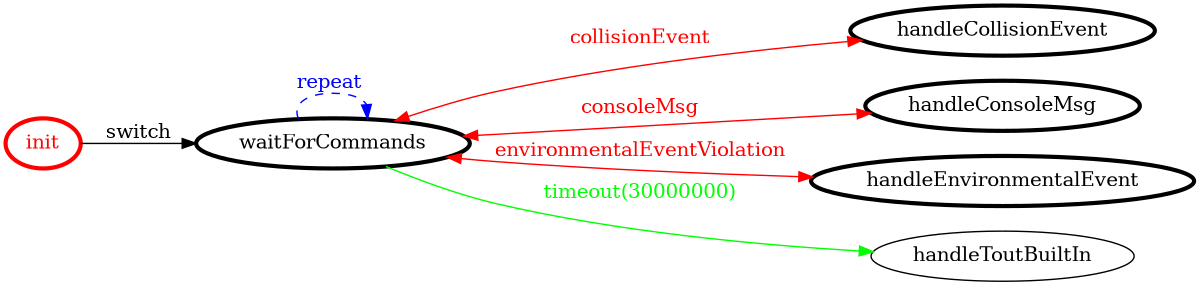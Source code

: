 /*
*
* A GraphViz DOT FSM description 
* Please use a GraphViz visualizer (like http://www.webgraphviz.com)
*  
*/

digraph finite_state_machine {
	rankdir=LR
	size="8,5"
	
	init [ color = red ][ fontcolor = red ][ penwidth = 3 ]
	handleCollisionEvent [ color = black ][ fontcolor = black ][ penwidth = 3 ]
	waitForCommands [ color = black ][ fontcolor = black ][ penwidth = 3 ]
	handleConsoleMsg [ color = black ][ fontcolor = black ][ penwidth = 3 ]
	handleEnvironmentalEvent [ color = black ][ fontcolor = black ][ penwidth = 3 ]
	
	waitForCommands -> handleConsoleMsg [ label = "consoleMsg" ][ color = red ][ fontcolor = red ][ dir = both ]
	waitForCommands -> handleToutBuiltIn [ label = "timeout(30000000)" ][ color = green ][ fontcolor = green ]
	waitForCommands -> handleCollisionEvent [ label = "collisionEvent" ][ color = red ][ fontcolor = red ][ dir = both ]
	waitForCommands -> handleEnvironmentalEvent [ label = "environmentalEventViolation" ][ color = red ][ fontcolor = red ][ dir = both ]
	waitForCommands -> waitForCommands [ label = "repeat "][ style = dashed ][ color = blue ][ fontcolor = blue ]
	init -> waitForCommands [ label = "switch" ][ color = black ][ fontcolor = black ]
}
